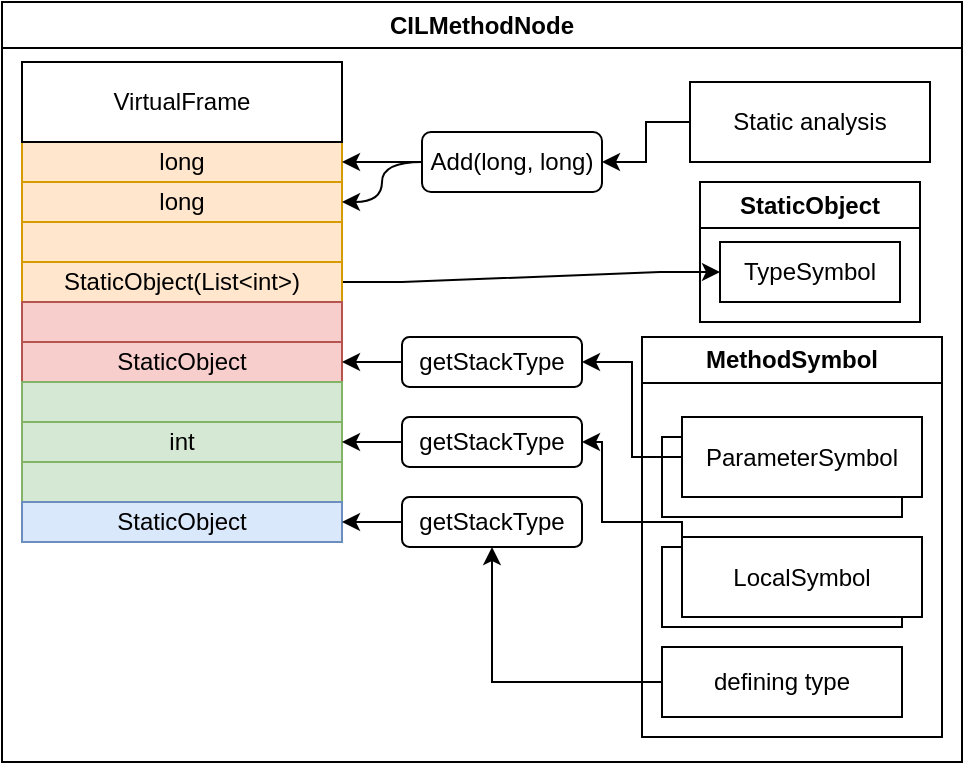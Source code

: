 <mxfile version="21.3.8" type="device">
  <diagram name="Page-1" id="Yo5C48UuiIIMLQ9KEm2y">
    <mxGraphModel dx="1434" dy="788" grid="1" gridSize="10" guides="1" tooltips="1" connect="1" arrows="1" fold="1" page="1" pageScale="1" pageWidth="827" pageHeight="1169" math="0" shadow="0">
      <root>
        <mxCell id="0" />
        <mxCell id="1" parent="0" />
        <mxCell id="sk8PEvIl0fYaknc_O5IH-18" value="CILMethodNode" style="swimlane;whiteSpace=wrap;html=1;" vertex="1" parent="1">
          <mxGeometry x="10" y="10" width="480" height="380" as="geometry" />
        </mxCell>
        <mxCell id="sk8PEvIl0fYaknc_O5IH-1" value="long" style="rounded=0;whiteSpace=wrap;html=1;fillColor=#ffe6cc;strokeColor=#d79b00;" vertex="1" parent="sk8PEvIl0fYaknc_O5IH-18">
          <mxGeometry x="10" y="90" width="160" height="20" as="geometry" />
        </mxCell>
        <mxCell id="sk8PEvIl0fYaknc_O5IH-2" value="" style="rounded=0;whiteSpace=wrap;html=1;fillColor=#ffe6cc;strokeColor=#d79b00;" vertex="1" parent="sk8PEvIl0fYaknc_O5IH-18">
          <mxGeometry x="10" y="110" width="160" height="20" as="geometry" />
        </mxCell>
        <mxCell id="sk8PEvIl0fYaknc_O5IH-49" style="edgeStyle=entityRelationEdgeStyle;rounded=0;orthogonalLoop=1;jettySize=auto;html=1;exitX=1;exitY=0.5;exitDx=0;exitDy=0;entryX=0;entryY=0.5;entryDx=0;entryDy=0;" edge="1" parent="sk8PEvIl0fYaknc_O5IH-18" source="sk8PEvIl0fYaknc_O5IH-3" target="sk8PEvIl0fYaknc_O5IH-54">
          <mxGeometry relative="1" as="geometry">
            <mxPoint x="610" y="140" as="targetPoint" />
          </mxGeometry>
        </mxCell>
        <mxCell id="sk8PEvIl0fYaknc_O5IH-3" value="StaticObject(List&amp;lt;int&amp;gt;)" style="rounded=0;whiteSpace=wrap;html=1;fillColor=#ffe6cc;strokeColor=#d79b00;" vertex="1" parent="sk8PEvIl0fYaknc_O5IH-18">
          <mxGeometry x="10" y="130" width="160" height="20" as="geometry" />
        </mxCell>
        <mxCell id="sk8PEvIl0fYaknc_O5IH-4" value="" style="rounded=0;whiteSpace=wrap;html=1;fillColor=#f8cecc;strokeColor=#b85450;" vertex="1" parent="sk8PEvIl0fYaknc_O5IH-18">
          <mxGeometry x="10" y="150" width="160" height="20" as="geometry" />
        </mxCell>
        <mxCell id="sk8PEvIl0fYaknc_O5IH-5" value="StaticObject" style="rounded=0;whiteSpace=wrap;html=1;fillColor=#f8cecc;strokeColor=#b85450;" vertex="1" parent="sk8PEvIl0fYaknc_O5IH-18">
          <mxGeometry x="10" y="170" width="160" height="20" as="geometry" />
        </mxCell>
        <mxCell id="sk8PEvIl0fYaknc_O5IH-6" value="" style="rounded=0;whiteSpace=wrap;html=1;fillColor=#d5e8d4;strokeColor=#82b366;" vertex="1" parent="sk8PEvIl0fYaknc_O5IH-18">
          <mxGeometry x="10" y="190" width="160" height="20" as="geometry" />
        </mxCell>
        <mxCell id="sk8PEvIl0fYaknc_O5IH-7" value="int" style="rounded=0;whiteSpace=wrap;html=1;fillColor=#d5e8d4;strokeColor=#82b366;" vertex="1" parent="sk8PEvIl0fYaknc_O5IH-18">
          <mxGeometry x="10" y="210" width="160" height="20" as="geometry" />
        </mxCell>
        <mxCell id="sk8PEvIl0fYaknc_O5IH-8" value="" style="rounded=0;whiteSpace=wrap;html=1;fillColor=#d5e8d4;strokeColor=#82b366;" vertex="1" parent="sk8PEvIl0fYaknc_O5IH-18">
          <mxGeometry x="10" y="230" width="160" height="20" as="geometry" />
        </mxCell>
        <mxCell id="sk8PEvIl0fYaknc_O5IH-11" value="StaticObject" style="rounded=0;whiteSpace=wrap;html=1;fillColor=#dae8fc;strokeColor=#6c8ebf;" vertex="1" parent="sk8PEvIl0fYaknc_O5IH-18">
          <mxGeometry x="10" y="250" width="160" height="20" as="geometry" />
        </mxCell>
        <mxCell id="sk8PEvIl0fYaknc_O5IH-13" value="long" style="rounded=0;whiteSpace=wrap;html=1;fillColor=#ffe6cc;strokeColor=#d79b00;" vertex="1" parent="sk8PEvIl0fYaknc_O5IH-18">
          <mxGeometry x="10" y="70" width="160" height="20" as="geometry" />
        </mxCell>
        <mxCell id="sk8PEvIl0fYaknc_O5IH-15" value="VirtualFrame" style="rounded=0;whiteSpace=wrap;html=1;" vertex="1" parent="sk8PEvIl0fYaknc_O5IH-18">
          <mxGeometry x="10" y="30" width="160" height="40" as="geometry" />
        </mxCell>
        <mxCell id="sk8PEvIl0fYaknc_O5IH-20" value="MethodSymbol" style="swimlane;whiteSpace=wrap;html=1;" vertex="1" parent="sk8PEvIl0fYaknc_O5IH-18">
          <mxGeometry x="320" y="167.5" width="150" height="200" as="geometry" />
        </mxCell>
        <mxCell id="sk8PEvIl0fYaknc_O5IH-25" value="" style="rounded=0;whiteSpace=wrap;html=1;" vertex="1" parent="sk8PEvIl0fYaknc_O5IH-20">
          <mxGeometry x="10" y="50" width="120" height="40" as="geometry" />
        </mxCell>
        <mxCell id="sk8PEvIl0fYaknc_O5IH-23" value="" style="rounded=0;whiteSpace=wrap;html=1;" vertex="1" parent="sk8PEvIl0fYaknc_O5IH-20">
          <mxGeometry x="10" y="105" width="120" height="40" as="geometry" />
        </mxCell>
        <mxCell id="sk8PEvIl0fYaknc_O5IH-21" value="ParameterSymbol" style="rounded=0;whiteSpace=wrap;html=1;" vertex="1" parent="sk8PEvIl0fYaknc_O5IH-20">
          <mxGeometry x="20" y="40" width="120" height="40" as="geometry" />
        </mxCell>
        <mxCell id="sk8PEvIl0fYaknc_O5IH-26" value="defining type" style="rounded=0;whiteSpace=wrap;html=1;" vertex="1" parent="sk8PEvIl0fYaknc_O5IH-20">
          <mxGeometry x="10" y="155" width="120" height="35" as="geometry" />
        </mxCell>
        <mxCell id="sk8PEvIl0fYaknc_O5IH-24" value="LocalSymbol" style="rounded=0;whiteSpace=wrap;html=1;" vertex="1" parent="sk8PEvIl0fYaknc_O5IH-20">
          <mxGeometry x="20" y="100" width="120" height="40" as="geometry" />
        </mxCell>
        <mxCell id="sk8PEvIl0fYaknc_O5IH-30" style="edgeStyle=orthogonalEdgeStyle;rounded=0;orthogonalLoop=1;jettySize=auto;html=1;exitX=0;exitY=0.5;exitDx=0;exitDy=0;entryX=1;entryY=0.5;entryDx=0;entryDy=0;" edge="1" parent="sk8PEvIl0fYaknc_O5IH-18" source="sk8PEvIl0fYaknc_O5IH-27" target="sk8PEvIl0fYaknc_O5IH-29">
          <mxGeometry relative="1" as="geometry" />
        </mxCell>
        <mxCell id="sk8PEvIl0fYaknc_O5IH-27" value="Static analysis" style="rounded=0;whiteSpace=wrap;html=1;" vertex="1" parent="sk8PEvIl0fYaknc_O5IH-18">
          <mxGeometry x="344" y="40" width="120" height="40" as="geometry" />
        </mxCell>
        <mxCell id="sk8PEvIl0fYaknc_O5IH-35" style="edgeStyle=orthogonalEdgeStyle;rounded=0;orthogonalLoop=1;jettySize=auto;html=1;exitX=0;exitY=0.5;exitDx=0;exitDy=0;entryX=1;entryY=0.5;entryDx=0;entryDy=0;curved=1;" edge="1" parent="sk8PEvIl0fYaknc_O5IH-18" source="sk8PEvIl0fYaknc_O5IH-29" target="sk8PEvIl0fYaknc_O5IH-1">
          <mxGeometry relative="1" as="geometry" />
        </mxCell>
        <mxCell id="sk8PEvIl0fYaknc_O5IH-36" style="edgeStyle=orthogonalEdgeStyle;rounded=0;orthogonalLoop=1;jettySize=auto;html=1;exitX=0;exitY=0.5;exitDx=0;exitDy=0;entryX=1;entryY=0.5;entryDx=0;entryDy=0;" edge="1" parent="sk8PEvIl0fYaknc_O5IH-18" source="sk8PEvIl0fYaknc_O5IH-29" target="sk8PEvIl0fYaknc_O5IH-13">
          <mxGeometry relative="1" as="geometry" />
        </mxCell>
        <mxCell id="sk8PEvIl0fYaknc_O5IH-29" value="Add(long, long)" style="rounded=1;whiteSpace=wrap;html=1;" vertex="1" parent="sk8PEvIl0fYaknc_O5IH-18">
          <mxGeometry x="210" y="65" width="90" height="30" as="geometry" />
        </mxCell>
        <mxCell id="sk8PEvIl0fYaknc_O5IH-42" style="edgeStyle=orthogonalEdgeStyle;rounded=0;orthogonalLoop=1;jettySize=auto;html=1;exitX=0;exitY=0.5;exitDx=0;exitDy=0;entryX=1;entryY=0.5;entryDx=0;entryDy=0;" edge="1" parent="sk8PEvIl0fYaknc_O5IH-18" source="sk8PEvIl0fYaknc_O5IH-37" target="sk8PEvIl0fYaknc_O5IH-11">
          <mxGeometry relative="1" as="geometry" />
        </mxCell>
        <mxCell id="sk8PEvIl0fYaknc_O5IH-37" value="getStackType" style="rounded=1;whiteSpace=wrap;html=1;" vertex="1" parent="sk8PEvIl0fYaknc_O5IH-18">
          <mxGeometry x="200" y="247.5" width="90" height="25" as="geometry" />
        </mxCell>
        <mxCell id="sk8PEvIl0fYaknc_O5IH-43" style="edgeStyle=orthogonalEdgeStyle;rounded=0;orthogonalLoop=1;jettySize=auto;html=1;exitX=0;exitY=0.5;exitDx=0;exitDy=0;entryX=1;entryY=0.5;entryDx=0;entryDy=0;" edge="1" parent="sk8PEvIl0fYaknc_O5IH-18" source="sk8PEvIl0fYaknc_O5IH-40" target="sk8PEvIl0fYaknc_O5IH-7">
          <mxGeometry relative="1" as="geometry" />
        </mxCell>
        <mxCell id="sk8PEvIl0fYaknc_O5IH-40" value="getStackType" style="rounded=1;whiteSpace=wrap;html=1;" vertex="1" parent="sk8PEvIl0fYaknc_O5IH-18">
          <mxGeometry x="200" y="207.5" width="90" height="25" as="geometry" />
        </mxCell>
        <mxCell id="sk8PEvIl0fYaknc_O5IH-44" style="edgeStyle=orthogonalEdgeStyle;rounded=0;orthogonalLoop=1;jettySize=auto;html=1;exitX=0;exitY=0.5;exitDx=0;exitDy=0;entryX=1;entryY=0.5;entryDx=0;entryDy=0;" edge="1" parent="sk8PEvIl0fYaknc_O5IH-18" source="sk8PEvIl0fYaknc_O5IH-39" target="sk8PEvIl0fYaknc_O5IH-5">
          <mxGeometry relative="1" as="geometry" />
        </mxCell>
        <mxCell id="sk8PEvIl0fYaknc_O5IH-39" value="getStackType" style="rounded=1;whiteSpace=wrap;html=1;" vertex="1" parent="sk8PEvIl0fYaknc_O5IH-18">
          <mxGeometry x="200" y="167.5" width="90" height="25" as="geometry" />
        </mxCell>
        <mxCell id="sk8PEvIl0fYaknc_O5IH-46" style="edgeStyle=orthogonalEdgeStyle;rounded=0;orthogonalLoop=1;jettySize=auto;html=1;exitX=0;exitY=0.5;exitDx=0;exitDy=0;entryX=1;entryY=0.5;entryDx=0;entryDy=0;" edge="1" parent="sk8PEvIl0fYaknc_O5IH-18" source="sk8PEvIl0fYaknc_O5IH-21" target="sk8PEvIl0fYaknc_O5IH-39">
          <mxGeometry relative="1" as="geometry" />
        </mxCell>
        <mxCell id="sk8PEvIl0fYaknc_O5IH-47" style="edgeStyle=orthogonalEdgeStyle;rounded=0;orthogonalLoop=1;jettySize=auto;html=1;exitX=0;exitY=0.5;exitDx=0;exitDy=0;entryX=1;entryY=0.5;entryDx=0;entryDy=0;" edge="1" parent="sk8PEvIl0fYaknc_O5IH-18" source="sk8PEvIl0fYaknc_O5IH-24" target="sk8PEvIl0fYaknc_O5IH-40">
          <mxGeometry relative="1" as="geometry">
            <Array as="points">
              <mxPoint x="300" y="260" />
              <mxPoint x="300" y="220" />
            </Array>
          </mxGeometry>
        </mxCell>
        <mxCell id="sk8PEvIl0fYaknc_O5IH-48" style="edgeStyle=orthogonalEdgeStyle;rounded=0;orthogonalLoop=1;jettySize=auto;html=1;exitX=0;exitY=0.5;exitDx=0;exitDy=0;entryX=0.5;entryY=1;entryDx=0;entryDy=0;" edge="1" parent="sk8PEvIl0fYaknc_O5IH-18" source="sk8PEvIl0fYaknc_O5IH-26" target="sk8PEvIl0fYaknc_O5IH-37">
          <mxGeometry relative="1" as="geometry" />
        </mxCell>
        <mxCell id="sk8PEvIl0fYaknc_O5IH-53" value="StaticObject" style="swimlane;whiteSpace=wrap;html=1;" vertex="1" parent="sk8PEvIl0fYaknc_O5IH-18">
          <mxGeometry x="349" y="90" width="110" height="70" as="geometry" />
        </mxCell>
        <mxCell id="sk8PEvIl0fYaknc_O5IH-54" value="TypeSymbol" style="rounded=0;whiteSpace=wrap;html=1;" vertex="1" parent="sk8PEvIl0fYaknc_O5IH-53">
          <mxGeometry x="10" y="30" width="90" height="30" as="geometry" />
        </mxCell>
      </root>
    </mxGraphModel>
  </diagram>
</mxfile>
